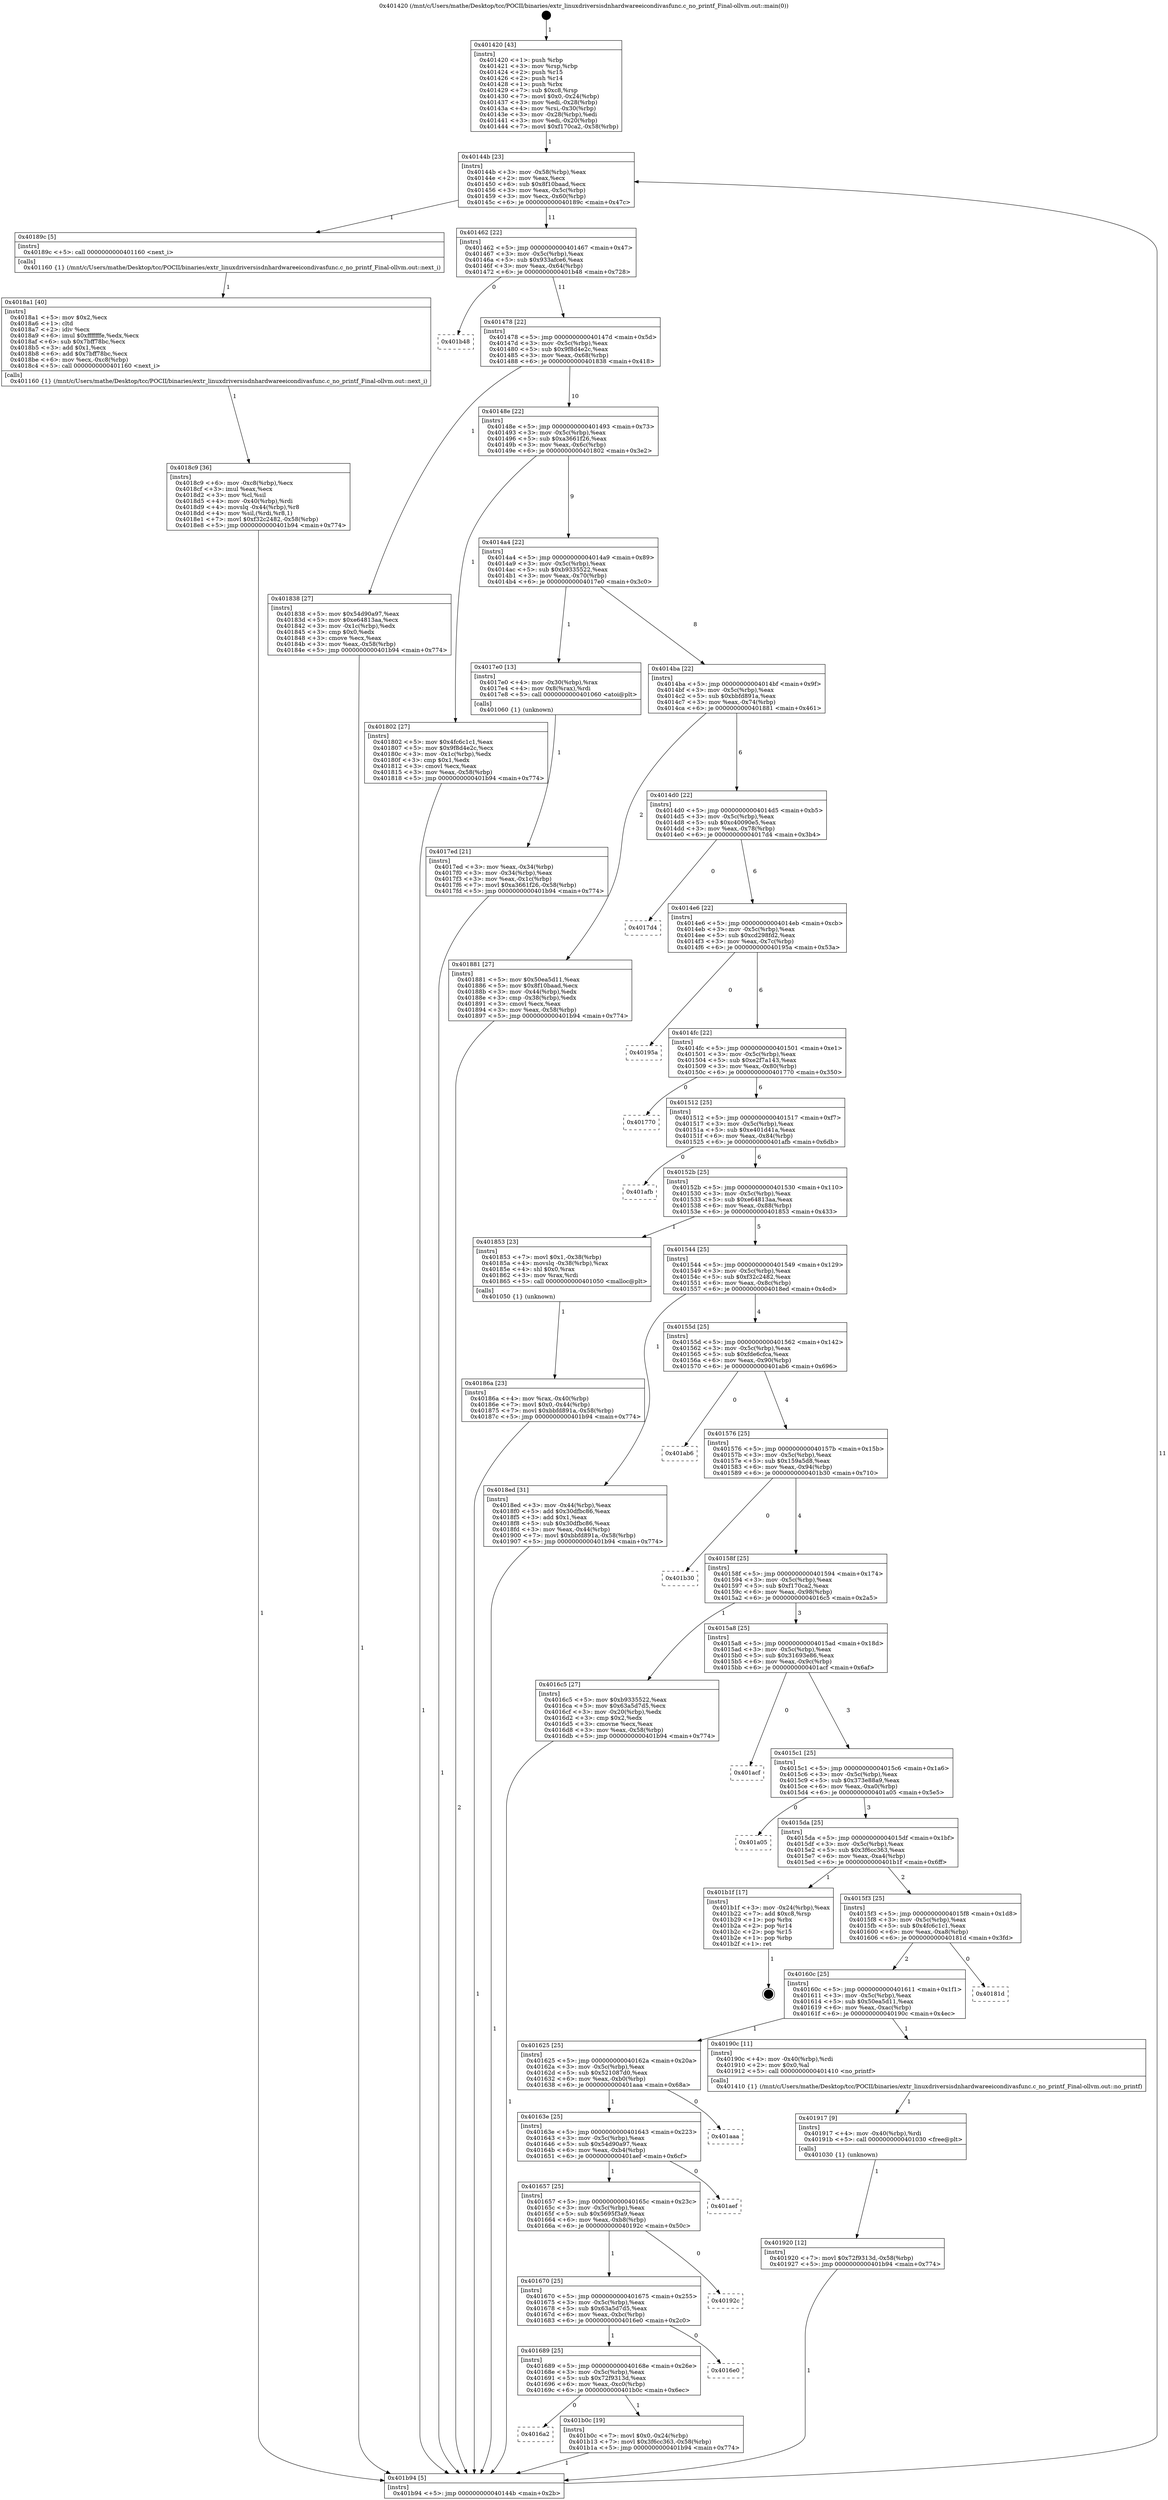 digraph "0x401420" {
  label = "0x401420 (/mnt/c/Users/mathe/Desktop/tcc/POCII/binaries/extr_linuxdriversisdnhardwareeicondivasfunc.c_no_printf_Final-ollvm.out::main(0))"
  labelloc = "t"
  node[shape=record]

  Entry [label="",width=0.3,height=0.3,shape=circle,fillcolor=black,style=filled]
  "0x40144b" [label="{
     0x40144b [23]\l
     | [instrs]\l
     &nbsp;&nbsp;0x40144b \<+3\>: mov -0x58(%rbp),%eax\l
     &nbsp;&nbsp;0x40144e \<+2\>: mov %eax,%ecx\l
     &nbsp;&nbsp;0x401450 \<+6\>: sub $0x8f10baad,%ecx\l
     &nbsp;&nbsp;0x401456 \<+3\>: mov %eax,-0x5c(%rbp)\l
     &nbsp;&nbsp;0x401459 \<+3\>: mov %ecx,-0x60(%rbp)\l
     &nbsp;&nbsp;0x40145c \<+6\>: je 000000000040189c \<main+0x47c\>\l
  }"]
  "0x40189c" [label="{
     0x40189c [5]\l
     | [instrs]\l
     &nbsp;&nbsp;0x40189c \<+5\>: call 0000000000401160 \<next_i\>\l
     | [calls]\l
     &nbsp;&nbsp;0x401160 \{1\} (/mnt/c/Users/mathe/Desktop/tcc/POCII/binaries/extr_linuxdriversisdnhardwareeicondivasfunc.c_no_printf_Final-ollvm.out::next_i)\l
  }"]
  "0x401462" [label="{
     0x401462 [22]\l
     | [instrs]\l
     &nbsp;&nbsp;0x401462 \<+5\>: jmp 0000000000401467 \<main+0x47\>\l
     &nbsp;&nbsp;0x401467 \<+3\>: mov -0x5c(%rbp),%eax\l
     &nbsp;&nbsp;0x40146a \<+5\>: sub $0x933afce6,%eax\l
     &nbsp;&nbsp;0x40146f \<+3\>: mov %eax,-0x64(%rbp)\l
     &nbsp;&nbsp;0x401472 \<+6\>: je 0000000000401b48 \<main+0x728\>\l
  }"]
  Exit [label="",width=0.3,height=0.3,shape=circle,fillcolor=black,style=filled,peripheries=2]
  "0x401b48" [label="{
     0x401b48\l
  }", style=dashed]
  "0x401478" [label="{
     0x401478 [22]\l
     | [instrs]\l
     &nbsp;&nbsp;0x401478 \<+5\>: jmp 000000000040147d \<main+0x5d\>\l
     &nbsp;&nbsp;0x40147d \<+3\>: mov -0x5c(%rbp),%eax\l
     &nbsp;&nbsp;0x401480 \<+5\>: sub $0x9f8d4e2c,%eax\l
     &nbsp;&nbsp;0x401485 \<+3\>: mov %eax,-0x68(%rbp)\l
     &nbsp;&nbsp;0x401488 \<+6\>: je 0000000000401838 \<main+0x418\>\l
  }"]
  "0x4016a2" [label="{
     0x4016a2\l
  }", style=dashed]
  "0x401838" [label="{
     0x401838 [27]\l
     | [instrs]\l
     &nbsp;&nbsp;0x401838 \<+5\>: mov $0x54d90a97,%eax\l
     &nbsp;&nbsp;0x40183d \<+5\>: mov $0xe64813aa,%ecx\l
     &nbsp;&nbsp;0x401842 \<+3\>: mov -0x1c(%rbp),%edx\l
     &nbsp;&nbsp;0x401845 \<+3\>: cmp $0x0,%edx\l
     &nbsp;&nbsp;0x401848 \<+3\>: cmove %ecx,%eax\l
     &nbsp;&nbsp;0x40184b \<+3\>: mov %eax,-0x58(%rbp)\l
     &nbsp;&nbsp;0x40184e \<+5\>: jmp 0000000000401b94 \<main+0x774\>\l
  }"]
  "0x40148e" [label="{
     0x40148e [22]\l
     | [instrs]\l
     &nbsp;&nbsp;0x40148e \<+5\>: jmp 0000000000401493 \<main+0x73\>\l
     &nbsp;&nbsp;0x401493 \<+3\>: mov -0x5c(%rbp),%eax\l
     &nbsp;&nbsp;0x401496 \<+5\>: sub $0xa3661f26,%eax\l
     &nbsp;&nbsp;0x40149b \<+3\>: mov %eax,-0x6c(%rbp)\l
     &nbsp;&nbsp;0x40149e \<+6\>: je 0000000000401802 \<main+0x3e2\>\l
  }"]
  "0x401b0c" [label="{
     0x401b0c [19]\l
     | [instrs]\l
     &nbsp;&nbsp;0x401b0c \<+7\>: movl $0x0,-0x24(%rbp)\l
     &nbsp;&nbsp;0x401b13 \<+7\>: movl $0x3f6cc363,-0x58(%rbp)\l
     &nbsp;&nbsp;0x401b1a \<+5\>: jmp 0000000000401b94 \<main+0x774\>\l
  }"]
  "0x401802" [label="{
     0x401802 [27]\l
     | [instrs]\l
     &nbsp;&nbsp;0x401802 \<+5\>: mov $0x4fc6c1c1,%eax\l
     &nbsp;&nbsp;0x401807 \<+5\>: mov $0x9f8d4e2c,%ecx\l
     &nbsp;&nbsp;0x40180c \<+3\>: mov -0x1c(%rbp),%edx\l
     &nbsp;&nbsp;0x40180f \<+3\>: cmp $0x1,%edx\l
     &nbsp;&nbsp;0x401812 \<+3\>: cmovl %ecx,%eax\l
     &nbsp;&nbsp;0x401815 \<+3\>: mov %eax,-0x58(%rbp)\l
     &nbsp;&nbsp;0x401818 \<+5\>: jmp 0000000000401b94 \<main+0x774\>\l
  }"]
  "0x4014a4" [label="{
     0x4014a4 [22]\l
     | [instrs]\l
     &nbsp;&nbsp;0x4014a4 \<+5\>: jmp 00000000004014a9 \<main+0x89\>\l
     &nbsp;&nbsp;0x4014a9 \<+3\>: mov -0x5c(%rbp),%eax\l
     &nbsp;&nbsp;0x4014ac \<+5\>: sub $0xb9335522,%eax\l
     &nbsp;&nbsp;0x4014b1 \<+3\>: mov %eax,-0x70(%rbp)\l
     &nbsp;&nbsp;0x4014b4 \<+6\>: je 00000000004017e0 \<main+0x3c0\>\l
  }"]
  "0x401689" [label="{
     0x401689 [25]\l
     | [instrs]\l
     &nbsp;&nbsp;0x401689 \<+5\>: jmp 000000000040168e \<main+0x26e\>\l
     &nbsp;&nbsp;0x40168e \<+3\>: mov -0x5c(%rbp),%eax\l
     &nbsp;&nbsp;0x401691 \<+5\>: sub $0x72f9313d,%eax\l
     &nbsp;&nbsp;0x401696 \<+6\>: mov %eax,-0xc0(%rbp)\l
     &nbsp;&nbsp;0x40169c \<+6\>: je 0000000000401b0c \<main+0x6ec\>\l
  }"]
  "0x4017e0" [label="{
     0x4017e0 [13]\l
     | [instrs]\l
     &nbsp;&nbsp;0x4017e0 \<+4\>: mov -0x30(%rbp),%rax\l
     &nbsp;&nbsp;0x4017e4 \<+4\>: mov 0x8(%rax),%rdi\l
     &nbsp;&nbsp;0x4017e8 \<+5\>: call 0000000000401060 \<atoi@plt\>\l
     | [calls]\l
     &nbsp;&nbsp;0x401060 \{1\} (unknown)\l
  }"]
  "0x4014ba" [label="{
     0x4014ba [22]\l
     | [instrs]\l
     &nbsp;&nbsp;0x4014ba \<+5\>: jmp 00000000004014bf \<main+0x9f\>\l
     &nbsp;&nbsp;0x4014bf \<+3\>: mov -0x5c(%rbp),%eax\l
     &nbsp;&nbsp;0x4014c2 \<+5\>: sub $0xbbfd891a,%eax\l
     &nbsp;&nbsp;0x4014c7 \<+3\>: mov %eax,-0x74(%rbp)\l
     &nbsp;&nbsp;0x4014ca \<+6\>: je 0000000000401881 \<main+0x461\>\l
  }"]
  "0x4016e0" [label="{
     0x4016e0\l
  }", style=dashed]
  "0x401881" [label="{
     0x401881 [27]\l
     | [instrs]\l
     &nbsp;&nbsp;0x401881 \<+5\>: mov $0x50ea5d11,%eax\l
     &nbsp;&nbsp;0x401886 \<+5\>: mov $0x8f10baad,%ecx\l
     &nbsp;&nbsp;0x40188b \<+3\>: mov -0x44(%rbp),%edx\l
     &nbsp;&nbsp;0x40188e \<+3\>: cmp -0x38(%rbp),%edx\l
     &nbsp;&nbsp;0x401891 \<+3\>: cmovl %ecx,%eax\l
     &nbsp;&nbsp;0x401894 \<+3\>: mov %eax,-0x58(%rbp)\l
     &nbsp;&nbsp;0x401897 \<+5\>: jmp 0000000000401b94 \<main+0x774\>\l
  }"]
  "0x4014d0" [label="{
     0x4014d0 [22]\l
     | [instrs]\l
     &nbsp;&nbsp;0x4014d0 \<+5\>: jmp 00000000004014d5 \<main+0xb5\>\l
     &nbsp;&nbsp;0x4014d5 \<+3\>: mov -0x5c(%rbp),%eax\l
     &nbsp;&nbsp;0x4014d8 \<+5\>: sub $0xc40090e5,%eax\l
     &nbsp;&nbsp;0x4014dd \<+3\>: mov %eax,-0x78(%rbp)\l
     &nbsp;&nbsp;0x4014e0 \<+6\>: je 00000000004017d4 \<main+0x3b4\>\l
  }"]
  "0x401670" [label="{
     0x401670 [25]\l
     | [instrs]\l
     &nbsp;&nbsp;0x401670 \<+5\>: jmp 0000000000401675 \<main+0x255\>\l
     &nbsp;&nbsp;0x401675 \<+3\>: mov -0x5c(%rbp),%eax\l
     &nbsp;&nbsp;0x401678 \<+5\>: sub $0x63a5d7d5,%eax\l
     &nbsp;&nbsp;0x40167d \<+6\>: mov %eax,-0xbc(%rbp)\l
     &nbsp;&nbsp;0x401683 \<+6\>: je 00000000004016e0 \<main+0x2c0\>\l
  }"]
  "0x4017d4" [label="{
     0x4017d4\l
  }", style=dashed]
  "0x4014e6" [label="{
     0x4014e6 [22]\l
     | [instrs]\l
     &nbsp;&nbsp;0x4014e6 \<+5\>: jmp 00000000004014eb \<main+0xcb\>\l
     &nbsp;&nbsp;0x4014eb \<+3\>: mov -0x5c(%rbp),%eax\l
     &nbsp;&nbsp;0x4014ee \<+5\>: sub $0xcd298fd2,%eax\l
     &nbsp;&nbsp;0x4014f3 \<+3\>: mov %eax,-0x7c(%rbp)\l
     &nbsp;&nbsp;0x4014f6 \<+6\>: je 000000000040195a \<main+0x53a\>\l
  }"]
  "0x40192c" [label="{
     0x40192c\l
  }", style=dashed]
  "0x40195a" [label="{
     0x40195a\l
  }", style=dashed]
  "0x4014fc" [label="{
     0x4014fc [22]\l
     | [instrs]\l
     &nbsp;&nbsp;0x4014fc \<+5\>: jmp 0000000000401501 \<main+0xe1\>\l
     &nbsp;&nbsp;0x401501 \<+3\>: mov -0x5c(%rbp),%eax\l
     &nbsp;&nbsp;0x401504 \<+5\>: sub $0xe2f7a143,%eax\l
     &nbsp;&nbsp;0x401509 \<+3\>: mov %eax,-0x80(%rbp)\l
     &nbsp;&nbsp;0x40150c \<+6\>: je 0000000000401770 \<main+0x350\>\l
  }"]
  "0x401657" [label="{
     0x401657 [25]\l
     | [instrs]\l
     &nbsp;&nbsp;0x401657 \<+5\>: jmp 000000000040165c \<main+0x23c\>\l
     &nbsp;&nbsp;0x40165c \<+3\>: mov -0x5c(%rbp),%eax\l
     &nbsp;&nbsp;0x40165f \<+5\>: sub $0x5695f3a9,%eax\l
     &nbsp;&nbsp;0x401664 \<+6\>: mov %eax,-0xb8(%rbp)\l
     &nbsp;&nbsp;0x40166a \<+6\>: je 000000000040192c \<main+0x50c\>\l
  }"]
  "0x401770" [label="{
     0x401770\l
  }", style=dashed]
  "0x401512" [label="{
     0x401512 [25]\l
     | [instrs]\l
     &nbsp;&nbsp;0x401512 \<+5\>: jmp 0000000000401517 \<main+0xf7\>\l
     &nbsp;&nbsp;0x401517 \<+3\>: mov -0x5c(%rbp),%eax\l
     &nbsp;&nbsp;0x40151a \<+5\>: sub $0xe401d41a,%eax\l
     &nbsp;&nbsp;0x40151f \<+6\>: mov %eax,-0x84(%rbp)\l
     &nbsp;&nbsp;0x401525 \<+6\>: je 0000000000401afb \<main+0x6db\>\l
  }"]
  "0x401aef" [label="{
     0x401aef\l
  }", style=dashed]
  "0x401afb" [label="{
     0x401afb\l
  }", style=dashed]
  "0x40152b" [label="{
     0x40152b [25]\l
     | [instrs]\l
     &nbsp;&nbsp;0x40152b \<+5\>: jmp 0000000000401530 \<main+0x110\>\l
     &nbsp;&nbsp;0x401530 \<+3\>: mov -0x5c(%rbp),%eax\l
     &nbsp;&nbsp;0x401533 \<+5\>: sub $0xe64813aa,%eax\l
     &nbsp;&nbsp;0x401538 \<+6\>: mov %eax,-0x88(%rbp)\l
     &nbsp;&nbsp;0x40153e \<+6\>: je 0000000000401853 \<main+0x433\>\l
  }"]
  "0x40163e" [label="{
     0x40163e [25]\l
     | [instrs]\l
     &nbsp;&nbsp;0x40163e \<+5\>: jmp 0000000000401643 \<main+0x223\>\l
     &nbsp;&nbsp;0x401643 \<+3\>: mov -0x5c(%rbp),%eax\l
     &nbsp;&nbsp;0x401646 \<+5\>: sub $0x54d90a97,%eax\l
     &nbsp;&nbsp;0x40164b \<+6\>: mov %eax,-0xb4(%rbp)\l
     &nbsp;&nbsp;0x401651 \<+6\>: je 0000000000401aef \<main+0x6cf\>\l
  }"]
  "0x401853" [label="{
     0x401853 [23]\l
     | [instrs]\l
     &nbsp;&nbsp;0x401853 \<+7\>: movl $0x1,-0x38(%rbp)\l
     &nbsp;&nbsp;0x40185a \<+4\>: movslq -0x38(%rbp),%rax\l
     &nbsp;&nbsp;0x40185e \<+4\>: shl $0x0,%rax\l
     &nbsp;&nbsp;0x401862 \<+3\>: mov %rax,%rdi\l
     &nbsp;&nbsp;0x401865 \<+5\>: call 0000000000401050 \<malloc@plt\>\l
     | [calls]\l
     &nbsp;&nbsp;0x401050 \{1\} (unknown)\l
  }"]
  "0x401544" [label="{
     0x401544 [25]\l
     | [instrs]\l
     &nbsp;&nbsp;0x401544 \<+5\>: jmp 0000000000401549 \<main+0x129\>\l
     &nbsp;&nbsp;0x401549 \<+3\>: mov -0x5c(%rbp),%eax\l
     &nbsp;&nbsp;0x40154c \<+5\>: sub $0xf32c2482,%eax\l
     &nbsp;&nbsp;0x401551 \<+6\>: mov %eax,-0x8c(%rbp)\l
     &nbsp;&nbsp;0x401557 \<+6\>: je 00000000004018ed \<main+0x4cd\>\l
  }"]
  "0x401aaa" [label="{
     0x401aaa\l
  }", style=dashed]
  "0x4018ed" [label="{
     0x4018ed [31]\l
     | [instrs]\l
     &nbsp;&nbsp;0x4018ed \<+3\>: mov -0x44(%rbp),%eax\l
     &nbsp;&nbsp;0x4018f0 \<+5\>: add $0x30dfbc86,%eax\l
     &nbsp;&nbsp;0x4018f5 \<+3\>: add $0x1,%eax\l
     &nbsp;&nbsp;0x4018f8 \<+5\>: sub $0x30dfbc86,%eax\l
     &nbsp;&nbsp;0x4018fd \<+3\>: mov %eax,-0x44(%rbp)\l
     &nbsp;&nbsp;0x401900 \<+7\>: movl $0xbbfd891a,-0x58(%rbp)\l
     &nbsp;&nbsp;0x401907 \<+5\>: jmp 0000000000401b94 \<main+0x774\>\l
  }"]
  "0x40155d" [label="{
     0x40155d [25]\l
     | [instrs]\l
     &nbsp;&nbsp;0x40155d \<+5\>: jmp 0000000000401562 \<main+0x142\>\l
     &nbsp;&nbsp;0x401562 \<+3\>: mov -0x5c(%rbp),%eax\l
     &nbsp;&nbsp;0x401565 \<+5\>: sub $0xfde6cfca,%eax\l
     &nbsp;&nbsp;0x40156a \<+6\>: mov %eax,-0x90(%rbp)\l
     &nbsp;&nbsp;0x401570 \<+6\>: je 0000000000401ab6 \<main+0x696\>\l
  }"]
  "0x401920" [label="{
     0x401920 [12]\l
     | [instrs]\l
     &nbsp;&nbsp;0x401920 \<+7\>: movl $0x72f9313d,-0x58(%rbp)\l
     &nbsp;&nbsp;0x401927 \<+5\>: jmp 0000000000401b94 \<main+0x774\>\l
  }"]
  "0x401ab6" [label="{
     0x401ab6\l
  }", style=dashed]
  "0x401576" [label="{
     0x401576 [25]\l
     | [instrs]\l
     &nbsp;&nbsp;0x401576 \<+5\>: jmp 000000000040157b \<main+0x15b\>\l
     &nbsp;&nbsp;0x40157b \<+3\>: mov -0x5c(%rbp),%eax\l
     &nbsp;&nbsp;0x40157e \<+5\>: sub $0x159a5d8,%eax\l
     &nbsp;&nbsp;0x401583 \<+6\>: mov %eax,-0x94(%rbp)\l
     &nbsp;&nbsp;0x401589 \<+6\>: je 0000000000401b30 \<main+0x710\>\l
  }"]
  "0x401917" [label="{
     0x401917 [9]\l
     | [instrs]\l
     &nbsp;&nbsp;0x401917 \<+4\>: mov -0x40(%rbp),%rdi\l
     &nbsp;&nbsp;0x40191b \<+5\>: call 0000000000401030 \<free@plt\>\l
     | [calls]\l
     &nbsp;&nbsp;0x401030 \{1\} (unknown)\l
  }"]
  "0x401b30" [label="{
     0x401b30\l
  }", style=dashed]
  "0x40158f" [label="{
     0x40158f [25]\l
     | [instrs]\l
     &nbsp;&nbsp;0x40158f \<+5\>: jmp 0000000000401594 \<main+0x174\>\l
     &nbsp;&nbsp;0x401594 \<+3\>: mov -0x5c(%rbp),%eax\l
     &nbsp;&nbsp;0x401597 \<+5\>: sub $0xf170ca2,%eax\l
     &nbsp;&nbsp;0x40159c \<+6\>: mov %eax,-0x98(%rbp)\l
     &nbsp;&nbsp;0x4015a2 \<+6\>: je 00000000004016c5 \<main+0x2a5\>\l
  }"]
  "0x401625" [label="{
     0x401625 [25]\l
     | [instrs]\l
     &nbsp;&nbsp;0x401625 \<+5\>: jmp 000000000040162a \<main+0x20a\>\l
     &nbsp;&nbsp;0x40162a \<+3\>: mov -0x5c(%rbp),%eax\l
     &nbsp;&nbsp;0x40162d \<+5\>: sub $0x521087d0,%eax\l
     &nbsp;&nbsp;0x401632 \<+6\>: mov %eax,-0xb0(%rbp)\l
     &nbsp;&nbsp;0x401638 \<+6\>: je 0000000000401aaa \<main+0x68a\>\l
  }"]
  "0x4016c5" [label="{
     0x4016c5 [27]\l
     | [instrs]\l
     &nbsp;&nbsp;0x4016c5 \<+5\>: mov $0xb9335522,%eax\l
     &nbsp;&nbsp;0x4016ca \<+5\>: mov $0x63a5d7d5,%ecx\l
     &nbsp;&nbsp;0x4016cf \<+3\>: mov -0x20(%rbp),%edx\l
     &nbsp;&nbsp;0x4016d2 \<+3\>: cmp $0x2,%edx\l
     &nbsp;&nbsp;0x4016d5 \<+3\>: cmovne %ecx,%eax\l
     &nbsp;&nbsp;0x4016d8 \<+3\>: mov %eax,-0x58(%rbp)\l
     &nbsp;&nbsp;0x4016db \<+5\>: jmp 0000000000401b94 \<main+0x774\>\l
  }"]
  "0x4015a8" [label="{
     0x4015a8 [25]\l
     | [instrs]\l
     &nbsp;&nbsp;0x4015a8 \<+5\>: jmp 00000000004015ad \<main+0x18d\>\l
     &nbsp;&nbsp;0x4015ad \<+3\>: mov -0x5c(%rbp),%eax\l
     &nbsp;&nbsp;0x4015b0 \<+5\>: sub $0x31693e86,%eax\l
     &nbsp;&nbsp;0x4015b5 \<+6\>: mov %eax,-0x9c(%rbp)\l
     &nbsp;&nbsp;0x4015bb \<+6\>: je 0000000000401acf \<main+0x6af\>\l
  }"]
  "0x401b94" [label="{
     0x401b94 [5]\l
     | [instrs]\l
     &nbsp;&nbsp;0x401b94 \<+5\>: jmp 000000000040144b \<main+0x2b\>\l
  }"]
  "0x401420" [label="{
     0x401420 [43]\l
     | [instrs]\l
     &nbsp;&nbsp;0x401420 \<+1\>: push %rbp\l
     &nbsp;&nbsp;0x401421 \<+3\>: mov %rsp,%rbp\l
     &nbsp;&nbsp;0x401424 \<+2\>: push %r15\l
     &nbsp;&nbsp;0x401426 \<+2\>: push %r14\l
     &nbsp;&nbsp;0x401428 \<+1\>: push %rbx\l
     &nbsp;&nbsp;0x401429 \<+7\>: sub $0xc8,%rsp\l
     &nbsp;&nbsp;0x401430 \<+7\>: movl $0x0,-0x24(%rbp)\l
     &nbsp;&nbsp;0x401437 \<+3\>: mov %edi,-0x28(%rbp)\l
     &nbsp;&nbsp;0x40143a \<+4\>: mov %rsi,-0x30(%rbp)\l
     &nbsp;&nbsp;0x40143e \<+3\>: mov -0x28(%rbp),%edi\l
     &nbsp;&nbsp;0x401441 \<+3\>: mov %edi,-0x20(%rbp)\l
     &nbsp;&nbsp;0x401444 \<+7\>: movl $0xf170ca2,-0x58(%rbp)\l
  }"]
  "0x4017ed" [label="{
     0x4017ed [21]\l
     | [instrs]\l
     &nbsp;&nbsp;0x4017ed \<+3\>: mov %eax,-0x34(%rbp)\l
     &nbsp;&nbsp;0x4017f0 \<+3\>: mov -0x34(%rbp),%eax\l
     &nbsp;&nbsp;0x4017f3 \<+3\>: mov %eax,-0x1c(%rbp)\l
     &nbsp;&nbsp;0x4017f6 \<+7\>: movl $0xa3661f26,-0x58(%rbp)\l
     &nbsp;&nbsp;0x4017fd \<+5\>: jmp 0000000000401b94 \<main+0x774\>\l
  }"]
  "0x40186a" [label="{
     0x40186a [23]\l
     | [instrs]\l
     &nbsp;&nbsp;0x40186a \<+4\>: mov %rax,-0x40(%rbp)\l
     &nbsp;&nbsp;0x40186e \<+7\>: movl $0x0,-0x44(%rbp)\l
     &nbsp;&nbsp;0x401875 \<+7\>: movl $0xbbfd891a,-0x58(%rbp)\l
     &nbsp;&nbsp;0x40187c \<+5\>: jmp 0000000000401b94 \<main+0x774\>\l
  }"]
  "0x4018a1" [label="{
     0x4018a1 [40]\l
     | [instrs]\l
     &nbsp;&nbsp;0x4018a1 \<+5\>: mov $0x2,%ecx\l
     &nbsp;&nbsp;0x4018a6 \<+1\>: cltd\l
     &nbsp;&nbsp;0x4018a7 \<+2\>: idiv %ecx\l
     &nbsp;&nbsp;0x4018a9 \<+6\>: imul $0xfffffffe,%edx,%ecx\l
     &nbsp;&nbsp;0x4018af \<+6\>: sub $0x7bff78bc,%ecx\l
     &nbsp;&nbsp;0x4018b5 \<+3\>: add $0x1,%ecx\l
     &nbsp;&nbsp;0x4018b8 \<+6\>: add $0x7bff78bc,%ecx\l
     &nbsp;&nbsp;0x4018be \<+6\>: mov %ecx,-0xc8(%rbp)\l
     &nbsp;&nbsp;0x4018c4 \<+5\>: call 0000000000401160 \<next_i\>\l
     | [calls]\l
     &nbsp;&nbsp;0x401160 \{1\} (/mnt/c/Users/mathe/Desktop/tcc/POCII/binaries/extr_linuxdriversisdnhardwareeicondivasfunc.c_no_printf_Final-ollvm.out::next_i)\l
  }"]
  "0x4018c9" [label="{
     0x4018c9 [36]\l
     | [instrs]\l
     &nbsp;&nbsp;0x4018c9 \<+6\>: mov -0xc8(%rbp),%ecx\l
     &nbsp;&nbsp;0x4018cf \<+3\>: imul %eax,%ecx\l
     &nbsp;&nbsp;0x4018d2 \<+3\>: mov %cl,%sil\l
     &nbsp;&nbsp;0x4018d5 \<+4\>: mov -0x40(%rbp),%rdi\l
     &nbsp;&nbsp;0x4018d9 \<+4\>: movslq -0x44(%rbp),%r8\l
     &nbsp;&nbsp;0x4018dd \<+4\>: mov %sil,(%rdi,%r8,1)\l
     &nbsp;&nbsp;0x4018e1 \<+7\>: movl $0xf32c2482,-0x58(%rbp)\l
     &nbsp;&nbsp;0x4018e8 \<+5\>: jmp 0000000000401b94 \<main+0x774\>\l
  }"]
  "0x40190c" [label="{
     0x40190c [11]\l
     | [instrs]\l
     &nbsp;&nbsp;0x40190c \<+4\>: mov -0x40(%rbp),%rdi\l
     &nbsp;&nbsp;0x401910 \<+2\>: mov $0x0,%al\l
     &nbsp;&nbsp;0x401912 \<+5\>: call 0000000000401410 \<no_printf\>\l
     | [calls]\l
     &nbsp;&nbsp;0x401410 \{1\} (/mnt/c/Users/mathe/Desktop/tcc/POCII/binaries/extr_linuxdriversisdnhardwareeicondivasfunc.c_no_printf_Final-ollvm.out::no_printf)\l
  }"]
  "0x401acf" [label="{
     0x401acf\l
  }", style=dashed]
  "0x4015c1" [label="{
     0x4015c1 [25]\l
     | [instrs]\l
     &nbsp;&nbsp;0x4015c1 \<+5\>: jmp 00000000004015c6 \<main+0x1a6\>\l
     &nbsp;&nbsp;0x4015c6 \<+3\>: mov -0x5c(%rbp),%eax\l
     &nbsp;&nbsp;0x4015c9 \<+5\>: sub $0x373e88a9,%eax\l
     &nbsp;&nbsp;0x4015ce \<+6\>: mov %eax,-0xa0(%rbp)\l
     &nbsp;&nbsp;0x4015d4 \<+6\>: je 0000000000401a05 \<main+0x5e5\>\l
  }"]
  "0x40160c" [label="{
     0x40160c [25]\l
     | [instrs]\l
     &nbsp;&nbsp;0x40160c \<+5\>: jmp 0000000000401611 \<main+0x1f1\>\l
     &nbsp;&nbsp;0x401611 \<+3\>: mov -0x5c(%rbp),%eax\l
     &nbsp;&nbsp;0x401614 \<+5\>: sub $0x50ea5d11,%eax\l
     &nbsp;&nbsp;0x401619 \<+6\>: mov %eax,-0xac(%rbp)\l
     &nbsp;&nbsp;0x40161f \<+6\>: je 000000000040190c \<main+0x4ec\>\l
  }"]
  "0x401a05" [label="{
     0x401a05\l
  }", style=dashed]
  "0x4015da" [label="{
     0x4015da [25]\l
     | [instrs]\l
     &nbsp;&nbsp;0x4015da \<+5\>: jmp 00000000004015df \<main+0x1bf\>\l
     &nbsp;&nbsp;0x4015df \<+3\>: mov -0x5c(%rbp),%eax\l
     &nbsp;&nbsp;0x4015e2 \<+5\>: sub $0x3f6cc363,%eax\l
     &nbsp;&nbsp;0x4015e7 \<+6\>: mov %eax,-0xa4(%rbp)\l
     &nbsp;&nbsp;0x4015ed \<+6\>: je 0000000000401b1f \<main+0x6ff\>\l
  }"]
  "0x40181d" [label="{
     0x40181d\l
  }", style=dashed]
  "0x401b1f" [label="{
     0x401b1f [17]\l
     | [instrs]\l
     &nbsp;&nbsp;0x401b1f \<+3\>: mov -0x24(%rbp),%eax\l
     &nbsp;&nbsp;0x401b22 \<+7\>: add $0xc8,%rsp\l
     &nbsp;&nbsp;0x401b29 \<+1\>: pop %rbx\l
     &nbsp;&nbsp;0x401b2a \<+2\>: pop %r14\l
     &nbsp;&nbsp;0x401b2c \<+2\>: pop %r15\l
     &nbsp;&nbsp;0x401b2e \<+1\>: pop %rbp\l
     &nbsp;&nbsp;0x401b2f \<+1\>: ret\l
  }"]
  "0x4015f3" [label="{
     0x4015f3 [25]\l
     | [instrs]\l
     &nbsp;&nbsp;0x4015f3 \<+5\>: jmp 00000000004015f8 \<main+0x1d8\>\l
     &nbsp;&nbsp;0x4015f8 \<+3\>: mov -0x5c(%rbp),%eax\l
     &nbsp;&nbsp;0x4015fb \<+5\>: sub $0x4fc6c1c1,%eax\l
     &nbsp;&nbsp;0x401600 \<+6\>: mov %eax,-0xa8(%rbp)\l
     &nbsp;&nbsp;0x401606 \<+6\>: je 000000000040181d \<main+0x3fd\>\l
  }"]
  Entry -> "0x401420" [label=" 1"]
  "0x40144b" -> "0x40189c" [label=" 1"]
  "0x40144b" -> "0x401462" [label=" 11"]
  "0x401b1f" -> Exit [label=" 1"]
  "0x401462" -> "0x401b48" [label=" 0"]
  "0x401462" -> "0x401478" [label=" 11"]
  "0x401b0c" -> "0x401b94" [label=" 1"]
  "0x401478" -> "0x401838" [label=" 1"]
  "0x401478" -> "0x40148e" [label=" 10"]
  "0x401689" -> "0x4016a2" [label=" 0"]
  "0x40148e" -> "0x401802" [label=" 1"]
  "0x40148e" -> "0x4014a4" [label=" 9"]
  "0x401689" -> "0x401b0c" [label=" 1"]
  "0x4014a4" -> "0x4017e0" [label=" 1"]
  "0x4014a4" -> "0x4014ba" [label=" 8"]
  "0x401670" -> "0x401689" [label=" 1"]
  "0x4014ba" -> "0x401881" [label=" 2"]
  "0x4014ba" -> "0x4014d0" [label=" 6"]
  "0x401670" -> "0x4016e0" [label=" 0"]
  "0x4014d0" -> "0x4017d4" [label=" 0"]
  "0x4014d0" -> "0x4014e6" [label=" 6"]
  "0x401657" -> "0x401670" [label=" 1"]
  "0x4014e6" -> "0x40195a" [label=" 0"]
  "0x4014e6" -> "0x4014fc" [label=" 6"]
  "0x401657" -> "0x40192c" [label=" 0"]
  "0x4014fc" -> "0x401770" [label=" 0"]
  "0x4014fc" -> "0x401512" [label=" 6"]
  "0x40163e" -> "0x401657" [label=" 1"]
  "0x401512" -> "0x401afb" [label=" 0"]
  "0x401512" -> "0x40152b" [label=" 6"]
  "0x40163e" -> "0x401aef" [label=" 0"]
  "0x40152b" -> "0x401853" [label=" 1"]
  "0x40152b" -> "0x401544" [label=" 5"]
  "0x401625" -> "0x40163e" [label=" 1"]
  "0x401544" -> "0x4018ed" [label=" 1"]
  "0x401544" -> "0x40155d" [label=" 4"]
  "0x401625" -> "0x401aaa" [label=" 0"]
  "0x40155d" -> "0x401ab6" [label=" 0"]
  "0x40155d" -> "0x401576" [label=" 4"]
  "0x401920" -> "0x401b94" [label=" 1"]
  "0x401576" -> "0x401b30" [label=" 0"]
  "0x401576" -> "0x40158f" [label=" 4"]
  "0x401917" -> "0x401920" [label=" 1"]
  "0x40158f" -> "0x4016c5" [label=" 1"]
  "0x40158f" -> "0x4015a8" [label=" 3"]
  "0x4016c5" -> "0x401b94" [label=" 1"]
  "0x401420" -> "0x40144b" [label=" 1"]
  "0x401b94" -> "0x40144b" [label=" 11"]
  "0x4017e0" -> "0x4017ed" [label=" 1"]
  "0x4017ed" -> "0x401b94" [label=" 1"]
  "0x401802" -> "0x401b94" [label=" 1"]
  "0x401838" -> "0x401b94" [label=" 1"]
  "0x401853" -> "0x40186a" [label=" 1"]
  "0x40186a" -> "0x401b94" [label=" 1"]
  "0x401881" -> "0x401b94" [label=" 2"]
  "0x40189c" -> "0x4018a1" [label=" 1"]
  "0x4018a1" -> "0x4018c9" [label=" 1"]
  "0x4018c9" -> "0x401b94" [label=" 1"]
  "0x4018ed" -> "0x401b94" [label=" 1"]
  "0x40190c" -> "0x401917" [label=" 1"]
  "0x4015a8" -> "0x401acf" [label=" 0"]
  "0x4015a8" -> "0x4015c1" [label=" 3"]
  "0x40160c" -> "0x401625" [label=" 1"]
  "0x4015c1" -> "0x401a05" [label=" 0"]
  "0x4015c1" -> "0x4015da" [label=" 3"]
  "0x40160c" -> "0x40190c" [label=" 1"]
  "0x4015da" -> "0x401b1f" [label=" 1"]
  "0x4015da" -> "0x4015f3" [label=" 2"]
  "0x4015f3" -> "0x40160c" [label=" 2"]
  "0x4015f3" -> "0x40181d" [label=" 0"]
}
